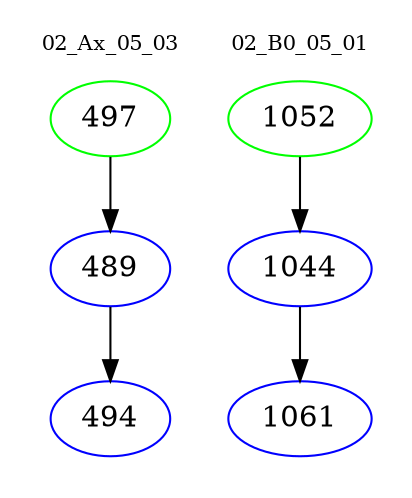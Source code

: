 digraph{
subgraph cluster_0 {
color = white
label = "02_Ax_05_03";
fontsize=10;
T0_497 [label="497", color="green"]
T0_497 -> T0_489 [color="black"]
T0_489 [label="489", color="blue"]
T0_489 -> T0_494 [color="black"]
T0_494 [label="494", color="blue"]
}
subgraph cluster_1 {
color = white
label = "02_B0_05_01";
fontsize=10;
T1_1052 [label="1052", color="green"]
T1_1052 -> T1_1044 [color="black"]
T1_1044 [label="1044", color="blue"]
T1_1044 -> T1_1061 [color="black"]
T1_1061 [label="1061", color="blue"]
}
}
